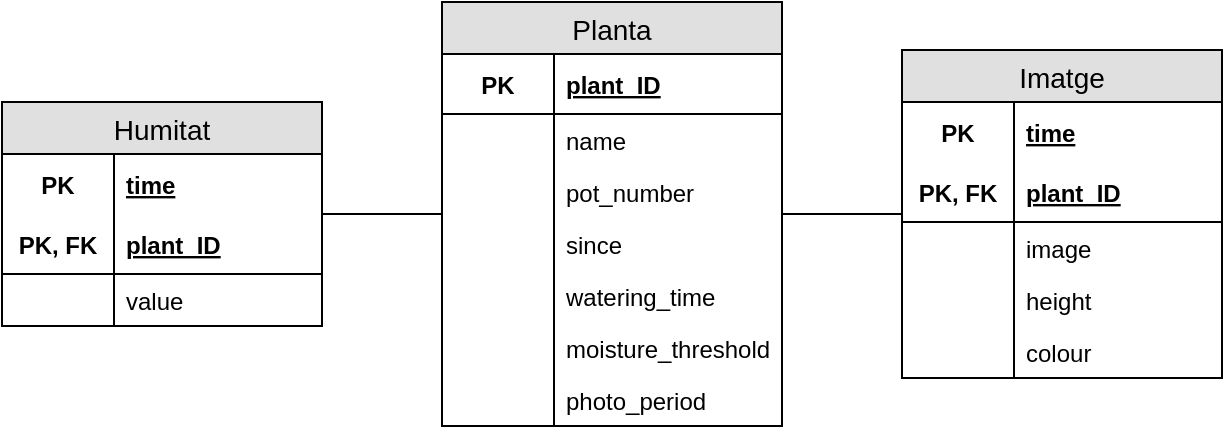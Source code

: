 <mxfile version="12.3.2" type="device" pages="1"><diagram id="Z7i1AzcQq4e-LrUCoND3" name="Page-1"><mxGraphModel dx="946" dy="725" grid="1" gridSize="10" guides="1" tooltips="1" connect="1" arrows="1" fold="1" page="1" pageScale="1" pageWidth="4681" pageHeight="3300" math="0" shadow="0"><root><mxCell id="0"/><mxCell id="1" parent="0"/><mxCell id="VQ4hVo6crPK6qhnMNrJ1-2" style="edgeStyle=orthogonalEdgeStyle;rounded=0;orthogonalLoop=1;jettySize=auto;html=1;endArrow=none;endFill=0;" edge="1" parent="1" source="0DmCaHajAg3wt-FR2OMb-2" target="0DmCaHajAg3wt-FR2OMb-16"><mxGeometry relative="1" as="geometry"/></mxCell><mxCell id="0DmCaHajAg3wt-FR2OMb-2" value="Humitat" style="swimlane;fontStyle=0;childLayout=stackLayout;horizontal=1;startSize=26;fillColor=#e0e0e0;horizontalStack=0;resizeParent=1;resizeParentMax=0;resizeLast=0;collapsible=1;marginBottom=0;swimlaneFillColor=#ffffff;align=center;fontSize=14;" parent="1" vertex="1"><mxGeometry x="230" y="132" width="160" height="112" as="geometry"/></mxCell><mxCell id="0DmCaHajAg3wt-FR2OMb-3" value="time" style="shape=partialRectangle;top=0;left=0;right=0;bottom=0;align=left;verticalAlign=middle;fillColor=none;spacingLeft=60;spacingRight=4;overflow=hidden;rotatable=0;points=[[0,0.5],[1,0.5]];portConstraint=eastwest;dropTarget=0;fontStyle=5;fontSize=12;" parent="0DmCaHajAg3wt-FR2OMb-2" vertex="1"><mxGeometry y="26" width="160" height="30" as="geometry"/></mxCell><mxCell id="0DmCaHajAg3wt-FR2OMb-4" value="PK" style="shape=partialRectangle;fontStyle=1;top=0;left=0;bottom=0;fillColor=none;align=center;verticalAlign=middle;spacingLeft=4;spacingRight=4;overflow=hidden;rotatable=0;points=[];portConstraint=eastwest;part=1;fontSize=12;" parent="0DmCaHajAg3wt-FR2OMb-3" vertex="1" connectable="0"><mxGeometry width="56" height="30" as="geometry"/></mxCell><mxCell id="0DmCaHajAg3wt-FR2OMb-5" value="plant_ID" style="shape=partialRectangle;top=0;left=0;right=0;bottom=1;align=left;verticalAlign=middle;fillColor=none;spacingLeft=60;spacingRight=4;overflow=hidden;rotatable=0;points=[[0,0.5],[1,0.5]];portConstraint=eastwest;dropTarget=0;fontStyle=5;fontSize=12;" parent="0DmCaHajAg3wt-FR2OMb-2" vertex="1"><mxGeometry y="56" width="160" height="30" as="geometry"/></mxCell><mxCell id="0DmCaHajAg3wt-FR2OMb-6" value="PK, FK" style="shape=partialRectangle;fontStyle=1;top=0;left=0;bottom=0;fillColor=none;align=center;verticalAlign=middle;spacingLeft=4;spacingRight=4;overflow=hidden;rotatable=0;points=[];portConstraint=eastwest;part=1;fontSize=12;" parent="0DmCaHajAg3wt-FR2OMb-5" vertex="1" connectable="0"><mxGeometry width="56" height="30" as="geometry"/></mxCell><mxCell id="0DmCaHajAg3wt-FR2OMb-7" value="value" style="shape=partialRectangle;top=0;left=0;right=0;bottom=0;align=left;verticalAlign=top;fillColor=none;spacingLeft=60;spacingRight=4;overflow=hidden;rotatable=0;points=[[0,0.5],[1,0.5]];portConstraint=eastwest;dropTarget=0;fontSize=12;" parent="0DmCaHajAg3wt-FR2OMb-2" vertex="1"><mxGeometry y="86" width="160" height="26" as="geometry"/></mxCell><mxCell id="0DmCaHajAg3wt-FR2OMb-8" value="" style="shape=partialRectangle;top=0;left=0;bottom=0;fillColor=none;align=left;verticalAlign=top;spacingLeft=4;spacingRight=4;overflow=hidden;rotatable=0;points=[];portConstraint=eastwest;part=1;fontSize=12;" parent="0DmCaHajAg3wt-FR2OMb-7" vertex="1" connectable="0"><mxGeometry width="56" height="26" as="geometry"/></mxCell><mxCell id="0DmCaHajAg3wt-FR2OMb-9" value="Imatge" style="swimlane;fontStyle=0;childLayout=stackLayout;horizontal=1;startSize=26;fillColor=#e0e0e0;horizontalStack=0;resizeParent=1;resizeParentMax=0;resizeLast=0;collapsible=1;marginBottom=0;swimlaneFillColor=#ffffff;align=center;fontSize=14;" parent="1" vertex="1"><mxGeometry x="680" y="106" width="160" height="164" as="geometry"/></mxCell><mxCell id="0DmCaHajAg3wt-FR2OMb-10" value="time" style="shape=partialRectangle;top=0;left=0;right=0;bottom=0;align=left;verticalAlign=middle;fillColor=none;spacingLeft=60;spacingRight=4;overflow=hidden;rotatable=0;points=[[0,0.5],[1,0.5]];portConstraint=eastwest;dropTarget=0;fontStyle=5;fontSize=12;" parent="0DmCaHajAg3wt-FR2OMb-9" vertex="1"><mxGeometry y="26" width="160" height="30" as="geometry"/></mxCell><mxCell id="0DmCaHajAg3wt-FR2OMb-11" value="PK" style="shape=partialRectangle;fontStyle=1;top=0;left=0;bottom=0;fillColor=none;align=center;verticalAlign=middle;spacingLeft=4;spacingRight=4;overflow=hidden;rotatable=0;points=[];portConstraint=eastwest;part=1;fontSize=12;" parent="0DmCaHajAg3wt-FR2OMb-10" vertex="1" connectable="0"><mxGeometry width="56" height="30" as="geometry"/></mxCell><mxCell id="0DmCaHajAg3wt-FR2OMb-12" value="plant_ID" style="shape=partialRectangle;top=0;left=0;right=0;bottom=1;align=left;verticalAlign=middle;fillColor=none;spacingLeft=60;spacingRight=4;overflow=hidden;rotatable=0;points=[[0,0.5],[1,0.5]];portConstraint=eastwest;dropTarget=0;fontStyle=5;fontSize=12;" parent="0DmCaHajAg3wt-FR2OMb-9" vertex="1"><mxGeometry y="56" width="160" height="30" as="geometry"/></mxCell><mxCell id="0DmCaHajAg3wt-FR2OMb-13" value="PK, FK" style="shape=partialRectangle;fontStyle=1;top=0;left=0;bottom=0;fillColor=none;align=center;verticalAlign=middle;spacingLeft=4;spacingRight=4;overflow=hidden;rotatable=0;points=[];portConstraint=eastwest;part=1;fontSize=12;" parent="0DmCaHajAg3wt-FR2OMb-12" vertex="1" connectable="0"><mxGeometry width="56" height="30" as="geometry"/></mxCell><mxCell id="0DmCaHajAg3wt-FR2OMb-14" value="image" style="shape=partialRectangle;top=0;left=0;right=0;bottom=0;align=left;verticalAlign=top;fillColor=none;spacingLeft=60;spacingRight=4;overflow=hidden;rotatable=0;points=[[0,0.5],[1,0.5]];portConstraint=eastwest;dropTarget=0;fontSize=12;" parent="0DmCaHajAg3wt-FR2OMb-9" vertex="1"><mxGeometry y="86" width="160" height="26" as="geometry"/></mxCell><mxCell id="0DmCaHajAg3wt-FR2OMb-15" value="" style="shape=partialRectangle;top=0;left=0;bottom=0;fillColor=none;align=left;verticalAlign=top;spacingLeft=4;spacingRight=4;overflow=hidden;rotatable=0;points=[];portConstraint=eastwest;part=1;fontSize=12;" parent="0DmCaHajAg3wt-FR2OMb-14" vertex="1" connectable="0"><mxGeometry width="56" height="26" as="geometry"/></mxCell><mxCell id="0DmCaHajAg3wt-FR2OMb-32" value="height" style="shape=partialRectangle;top=0;left=0;right=0;bottom=0;align=left;verticalAlign=top;fillColor=none;spacingLeft=60;spacingRight=4;overflow=hidden;rotatable=0;points=[[0,0.5],[1,0.5]];portConstraint=eastwest;dropTarget=0;fontSize=12;" parent="0DmCaHajAg3wt-FR2OMb-9" vertex="1"><mxGeometry y="112" width="160" height="26" as="geometry"/></mxCell><mxCell id="0DmCaHajAg3wt-FR2OMb-33" value="" style="shape=partialRectangle;top=0;left=0;bottom=0;fillColor=none;align=left;verticalAlign=top;spacingLeft=4;spacingRight=4;overflow=hidden;rotatable=0;points=[];portConstraint=eastwest;part=1;fontSize=12;" parent="0DmCaHajAg3wt-FR2OMb-32" vertex="1" connectable="0"><mxGeometry width="56" height="26" as="geometry"/></mxCell><mxCell id="0DmCaHajAg3wt-FR2OMb-30" value="colour" style="shape=partialRectangle;top=0;left=0;right=0;bottom=0;align=left;verticalAlign=top;fillColor=none;spacingLeft=60;spacingRight=4;overflow=hidden;rotatable=0;points=[[0,0.5],[1,0.5]];portConstraint=eastwest;dropTarget=0;fontSize=12;" parent="0DmCaHajAg3wt-FR2OMb-9" vertex="1"><mxGeometry y="138" width="160" height="26" as="geometry"/></mxCell><mxCell id="0DmCaHajAg3wt-FR2OMb-31" value="" style="shape=partialRectangle;top=0;left=0;bottom=0;fillColor=none;align=left;verticalAlign=top;spacingLeft=4;spacingRight=4;overflow=hidden;rotatable=0;points=[];portConstraint=eastwest;part=1;fontSize=12;" parent="0DmCaHajAg3wt-FR2OMb-30" vertex="1" connectable="0"><mxGeometry width="56" height="26" as="geometry"/></mxCell><mxCell id="VQ4hVo6crPK6qhnMNrJ1-1" style="edgeStyle=orthogonalEdgeStyle;rounded=0;orthogonalLoop=1;jettySize=auto;html=1;endArrow=none;endFill=0;" edge="1" parent="1" source="0DmCaHajAg3wt-FR2OMb-16" target="0DmCaHajAg3wt-FR2OMb-9"><mxGeometry relative="1" as="geometry"/></mxCell><mxCell id="0DmCaHajAg3wt-FR2OMb-16" value="Planta" style="swimlane;fontStyle=0;childLayout=stackLayout;horizontal=1;startSize=26;fillColor=#e0e0e0;horizontalStack=0;resizeParent=1;resizeParentMax=0;resizeLast=0;collapsible=1;marginBottom=0;swimlaneFillColor=#ffffff;align=center;fontSize=14;" parent="1" vertex="1"><mxGeometry x="450" y="82" width="170" height="212" as="geometry"/></mxCell><mxCell id="0DmCaHajAg3wt-FR2OMb-19" value="plant_ID" style="shape=partialRectangle;top=0;left=0;right=0;bottom=1;align=left;verticalAlign=middle;fillColor=none;spacingLeft=60;spacingRight=4;overflow=hidden;rotatable=0;points=[[0,0.5],[1,0.5]];portConstraint=eastwest;dropTarget=0;fontStyle=5;fontSize=12;" parent="0DmCaHajAg3wt-FR2OMb-16" vertex="1"><mxGeometry y="26" width="170" height="30" as="geometry"/></mxCell><mxCell id="0DmCaHajAg3wt-FR2OMb-20" value="PK" style="shape=partialRectangle;fontStyle=1;top=0;left=0;bottom=0;fillColor=none;align=center;verticalAlign=middle;spacingLeft=4;spacingRight=4;overflow=hidden;rotatable=0;points=[];portConstraint=eastwest;part=1;fontSize=12;" parent="0DmCaHajAg3wt-FR2OMb-19" vertex="1" connectable="0"><mxGeometry width="56" height="30" as="geometry"/></mxCell><mxCell id="0DmCaHajAg3wt-FR2OMb-43" value="name" style="shape=partialRectangle;top=0;left=0;right=0;bottom=0;align=left;verticalAlign=top;fillColor=none;spacingLeft=60;spacingRight=4;overflow=hidden;rotatable=0;points=[[0,0.5],[1,0.5]];portConstraint=eastwest;dropTarget=0;fontSize=12;" parent="0DmCaHajAg3wt-FR2OMb-16" vertex="1"><mxGeometry y="56" width="170" height="26" as="geometry"/></mxCell><mxCell id="0DmCaHajAg3wt-FR2OMb-44" value="" style="shape=partialRectangle;top=0;left=0;bottom=0;fillColor=none;align=left;verticalAlign=top;spacingLeft=4;spacingRight=4;overflow=hidden;rotatable=0;points=[];portConstraint=eastwest;part=1;fontSize=12;" parent="0DmCaHajAg3wt-FR2OMb-43" vertex="1" connectable="0"><mxGeometry width="56" height="26" as="geometry"/></mxCell><mxCell id="VQ4hVo6crPK6qhnMNrJ1-3" value="pot_number" style="shape=partialRectangle;top=0;left=0;right=0;bottom=0;align=left;verticalAlign=top;fillColor=none;spacingLeft=60;spacingRight=4;overflow=hidden;rotatable=0;points=[[0,0.5],[1,0.5]];portConstraint=eastwest;dropTarget=0;fontSize=12;" vertex="1" parent="0DmCaHajAg3wt-FR2OMb-16"><mxGeometry y="82" width="170" height="26" as="geometry"/></mxCell><mxCell id="VQ4hVo6crPK6qhnMNrJ1-4" value="" style="shape=partialRectangle;top=0;left=0;bottom=0;fillColor=none;align=left;verticalAlign=top;spacingLeft=4;spacingRight=4;overflow=hidden;rotatable=0;points=[];portConstraint=eastwest;part=1;fontSize=12;" vertex="1" connectable="0" parent="VQ4hVo6crPK6qhnMNrJ1-3"><mxGeometry width="56" height="26" as="geometry"/></mxCell><mxCell id="VQ4hVo6crPK6qhnMNrJ1-5" value="since" style="shape=partialRectangle;top=0;left=0;right=0;bottom=0;align=left;verticalAlign=top;fillColor=none;spacingLeft=60;spacingRight=4;overflow=hidden;rotatable=0;points=[[0,0.5],[1,0.5]];portConstraint=eastwest;dropTarget=0;fontSize=12;" vertex="1" parent="0DmCaHajAg3wt-FR2OMb-16"><mxGeometry y="108" width="170" height="26" as="geometry"/></mxCell><mxCell id="VQ4hVo6crPK6qhnMNrJ1-6" value="" style="shape=partialRectangle;top=0;left=0;bottom=0;fillColor=none;align=left;verticalAlign=top;spacingLeft=4;spacingRight=4;overflow=hidden;rotatable=0;points=[];portConstraint=eastwest;part=1;fontSize=12;" vertex="1" connectable="0" parent="VQ4hVo6crPK6qhnMNrJ1-5"><mxGeometry width="56" height="26" as="geometry"/></mxCell><mxCell id="0DmCaHajAg3wt-FR2OMb-21" value="watering_time" style="shape=partialRectangle;top=0;left=0;right=0;bottom=0;align=left;verticalAlign=top;fillColor=none;spacingLeft=60;spacingRight=4;overflow=hidden;rotatable=0;points=[[0,0.5],[1,0.5]];portConstraint=eastwest;dropTarget=0;fontSize=12;" parent="0DmCaHajAg3wt-FR2OMb-16" vertex="1"><mxGeometry y="134" width="170" height="26" as="geometry"/></mxCell><mxCell id="0DmCaHajAg3wt-FR2OMb-22" value="" style="shape=partialRectangle;top=0;left=0;bottom=0;fillColor=none;align=left;verticalAlign=top;spacingLeft=4;spacingRight=4;overflow=hidden;rotatable=0;points=[];portConstraint=eastwest;part=1;fontSize=12;" parent="0DmCaHajAg3wt-FR2OMb-21" vertex="1" connectable="0"><mxGeometry width="56" height="26" as="geometry"/></mxCell><mxCell id="0DmCaHajAg3wt-FR2OMb-39" value="moisture_threshold" style="shape=partialRectangle;top=0;left=0;right=0;bottom=0;align=left;verticalAlign=top;fillColor=none;spacingLeft=60;spacingRight=4;overflow=hidden;rotatable=0;points=[[0,0.5],[1,0.5]];portConstraint=eastwest;dropTarget=0;fontSize=12;" parent="0DmCaHajAg3wt-FR2OMb-16" vertex="1"><mxGeometry y="160" width="170" height="26" as="geometry"/></mxCell><mxCell id="0DmCaHajAg3wt-FR2OMb-40" value="" style="shape=partialRectangle;top=0;left=0;bottom=0;fillColor=none;align=left;verticalAlign=top;spacingLeft=4;spacingRight=4;overflow=hidden;rotatable=0;points=[];portConstraint=eastwest;part=1;fontSize=12;" parent="0DmCaHajAg3wt-FR2OMb-39" vertex="1" connectable="0"><mxGeometry width="56" height="26" as="geometry"/></mxCell><mxCell id="0DmCaHajAg3wt-FR2OMb-41" value="photo_period" style="shape=partialRectangle;top=0;left=0;right=0;bottom=0;align=left;verticalAlign=top;fillColor=none;spacingLeft=60;spacingRight=4;overflow=hidden;rotatable=0;points=[[0,0.5],[1,0.5]];portConstraint=eastwest;dropTarget=0;fontSize=12;" parent="0DmCaHajAg3wt-FR2OMb-16" vertex="1"><mxGeometry y="186" width="170" height="26" as="geometry"/></mxCell><mxCell id="0DmCaHajAg3wt-FR2OMb-42" value="" style="shape=partialRectangle;top=0;left=0;bottom=0;fillColor=none;align=left;verticalAlign=top;spacingLeft=4;spacingRight=4;overflow=hidden;rotatable=0;points=[];portConstraint=eastwest;part=1;fontSize=12;" parent="0DmCaHajAg3wt-FR2OMb-41" vertex="1" connectable="0"><mxGeometry width="56" height="26" as="geometry"/></mxCell></root></mxGraphModel></diagram></mxfile>